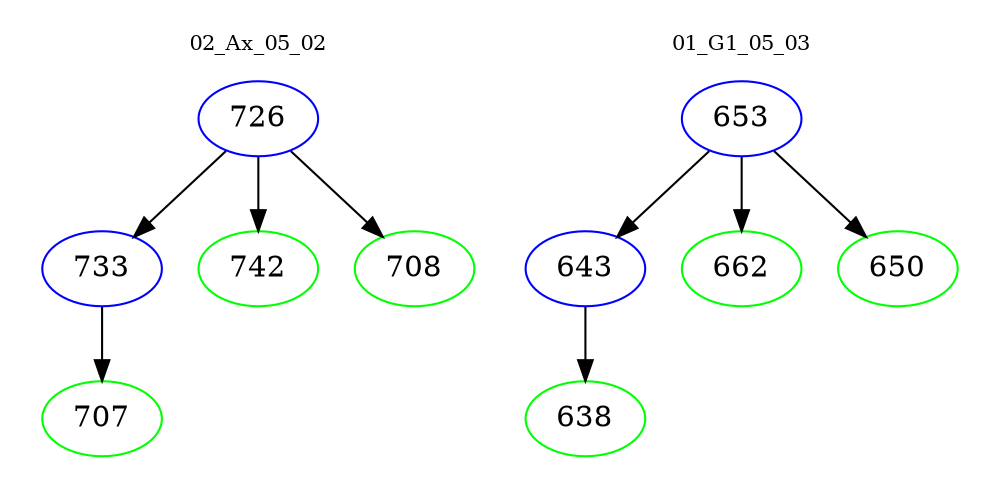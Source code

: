 digraph{
subgraph cluster_0 {
color = white
label = "02_Ax_05_02";
fontsize=10;
T0_726 [label="726", color="blue"]
T0_726 -> T0_733 [color="black"]
T0_733 [label="733", color="blue"]
T0_733 -> T0_707 [color="black"]
T0_707 [label="707", color="green"]
T0_726 -> T0_742 [color="black"]
T0_742 [label="742", color="green"]
T0_726 -> T0_708 [color="black"]
T0_708 [label="708", color="green"]
}
subgraph cluster_1 {
color = white
label = "01_G1_05_03";
fontsize=10;
T1_653 [label="653", color="blue"]
T1_653 -> T1_643 [color="black"]
T1_643 [label="643", color="blue"]
T1_643 -> T1_638 [color="black"]
T1_638 [label="638", color="green"]
T1_653 -> T1_662 [color="black"]
T1_662 [label="662", color="green"]
T1_653 -> T1_650 [color="black"]
T1_650 [label="650", color="green"]
}
}
